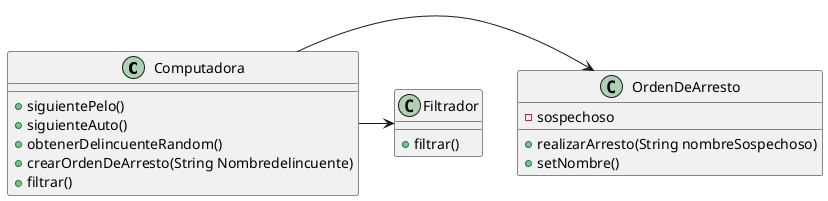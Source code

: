 @startuml
'https://plantuml.com/class-diagram

class Computadora{
    +siguientePelo()
    +siguienteAuto()
    +obtenerDelincuenteRandom()
    +crearOrdenDeArresto(String Nombredelincuente)
    +filtrar()


}

class OrdenDeArresto{
    -sospechoso

    +realizarArresto(String nombreSospechoso)
    +setNombre()
}

class Filtrador{
     +filtrar()
}

Computadora -> OrdenDeArresto
Computadora -> Filtrador

@enduml